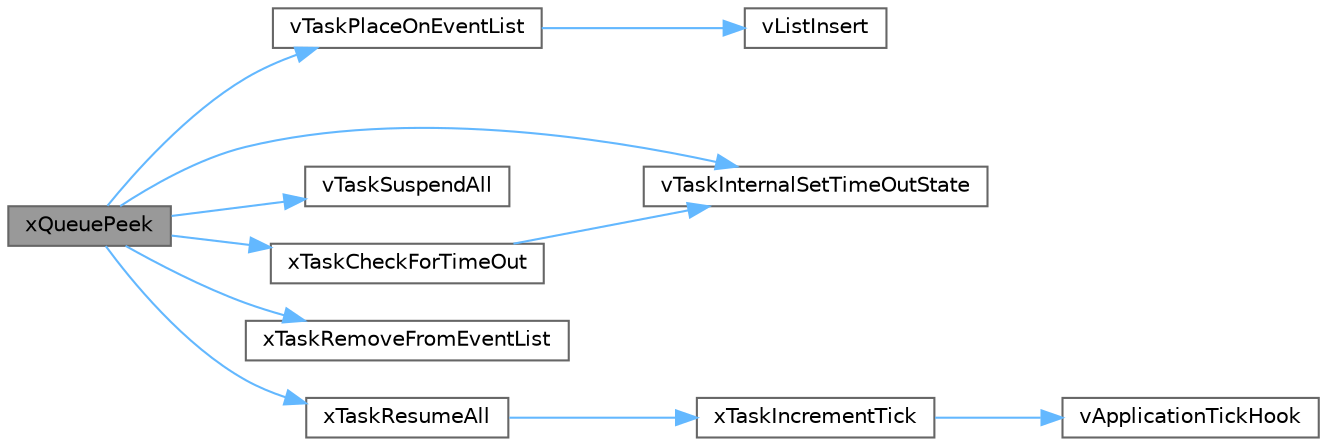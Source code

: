 digraph "xQueuePeek"
{
 // LATEX_PDF_SIZE
  bgcolor="transparent";
  edge [fontname=Helvetica,fontsize=10,labelfontname=Helvetica,labelfontsize=10];
  node [fontname=Helvetica,fontsize=10,shape=box,height=0.2,width=0.4];
  rankdir="LR";
  Node1 [id="Node000001",label="xQueuePeek",height=0.2,width=0.4,color="gray40", fillcolor="grey60", style="filled", fontcolor="black",tooltip=" "];
  Node1 -> Node2 [id="edge1_Node000001_Node000002",color="steelblue1",style="solid",tooltip=" "];
  Node2 [id="Node000002",label="vTaskInternalSetTimeOutState",height=0.2,width=0.4,color="grey40", fillcolor="white", style="filled",URL="$tasks_8c.html#a91fbc7c4b65e32fae51b7d43ebdcb131",tooltip=" "];
  Node1 -> Node3 [id="edge2_Node000001_Node000003",color="steelblue1",style="solid",tooltip=" "];
  Node3 [id="Node000003",label="vTaskPlaceOnEventList",height=0.2,width=0.4,color="grey40", fillcolor="white", style="filled",URL="$tasks_8c.html#adc9eb47ceecf7dd7ee325bebff9eafc5",tooltip=" "];
  Node3 -> Node4 [id="edge3_Node000003_Node000004",color="steelblue1",style="solid",tooltip=" "];
  Node4 [id="Node000004",label="vListInsert",height=0.2,width=0.4,color="grey40", fillcolor="white", style="filled",URL="$list_8c.html#a28faa70d3ec4b4f39e53b0fc52d62ecf",tooltip=" "];
  Node1 -> Node5 [id="edge4_Node000001_Node000005",color="steelblue1",style="solid",tooltip=" "];
  Node5 [id="Node000005",label="vTaskSuspendAll",height=0.2,width=0.4,color="grey40", fillcolor="white", style="filled",URL="$tasks_8c.html#a084d232640bd1d04bcac0b8784417015",tooltip=" "];
  Node1 -> Node6 [id="edge5_Node000001_Node000006",color="steelblue1",style="solid",tooltip=" "];
  Node6 [id="Node000006",label="xTaskCheckForTimeOut",height=0.2,width=0.4,color="grey40", fillcolor="white", style="filled",URL="$tasks_8c.html#acfc8de487c86355713d0e8546506d9e4",tooltip=" "];
  Node6 -> Node2 [id="edge6_Node000006_Node000002",color="steelblue1",style="solid",tooltip=" "];
  Node1 -> Node7 [id="edge7_Node000001_Node000007",color="steelblue1",style="solid",tooltip=" "];
  Node7 [id="Node000007",label="xTaskRemoveFromEventList",height=0.2,width=0.4,color="grey40", fillcolor="white", style="filled",URL="$tasks_8c.html#a6d21c9054b62d8bc1bfb2724e11578d9",tooltip=" "];
  Node1 -> Node8 [id="edge8_Node000001_Node000008",color="steelblue1",style="solid",tooltip=" "];
  Node8 [id="Node000008",label="xTaskResumeAll",height=0.2,width=0.4,color="grey40", fillcolor="white", style="filled",URL="$tasks_8c.html#adf830ea0f150fcdfdaa944667137f080",tooltip=" "];
  Node8 -> Node9 [id="edge9_Node000008_Node000009",color="steelblue1",style="solid",tooltip=" "];
  Node9 [id="Node000009",label="xTaskIncrementTick",height=0.2,width=0.4,color="grey40", fillcolor="white", style="filled",URL="$tasks_8c.html#a54f31e9aef0eb7b87e48c7d68ecc84c1",tooltip=" "];
  Node9 -> Node10 [id="edge10_Node000009_Node000010",color="steelblue1",style="solid",tooltip=" "];
  Node10 [id="Node000010",label="vApplicationTickHook",height=0.2,width=0.4,color="grey40", fillcolor="white", style="filled",URL="$main_8c.html#a9ca051aa77e17583aa5a85d5de5c199a",tooltip="Hook function called on every RTOS tick interrupt."];
}
